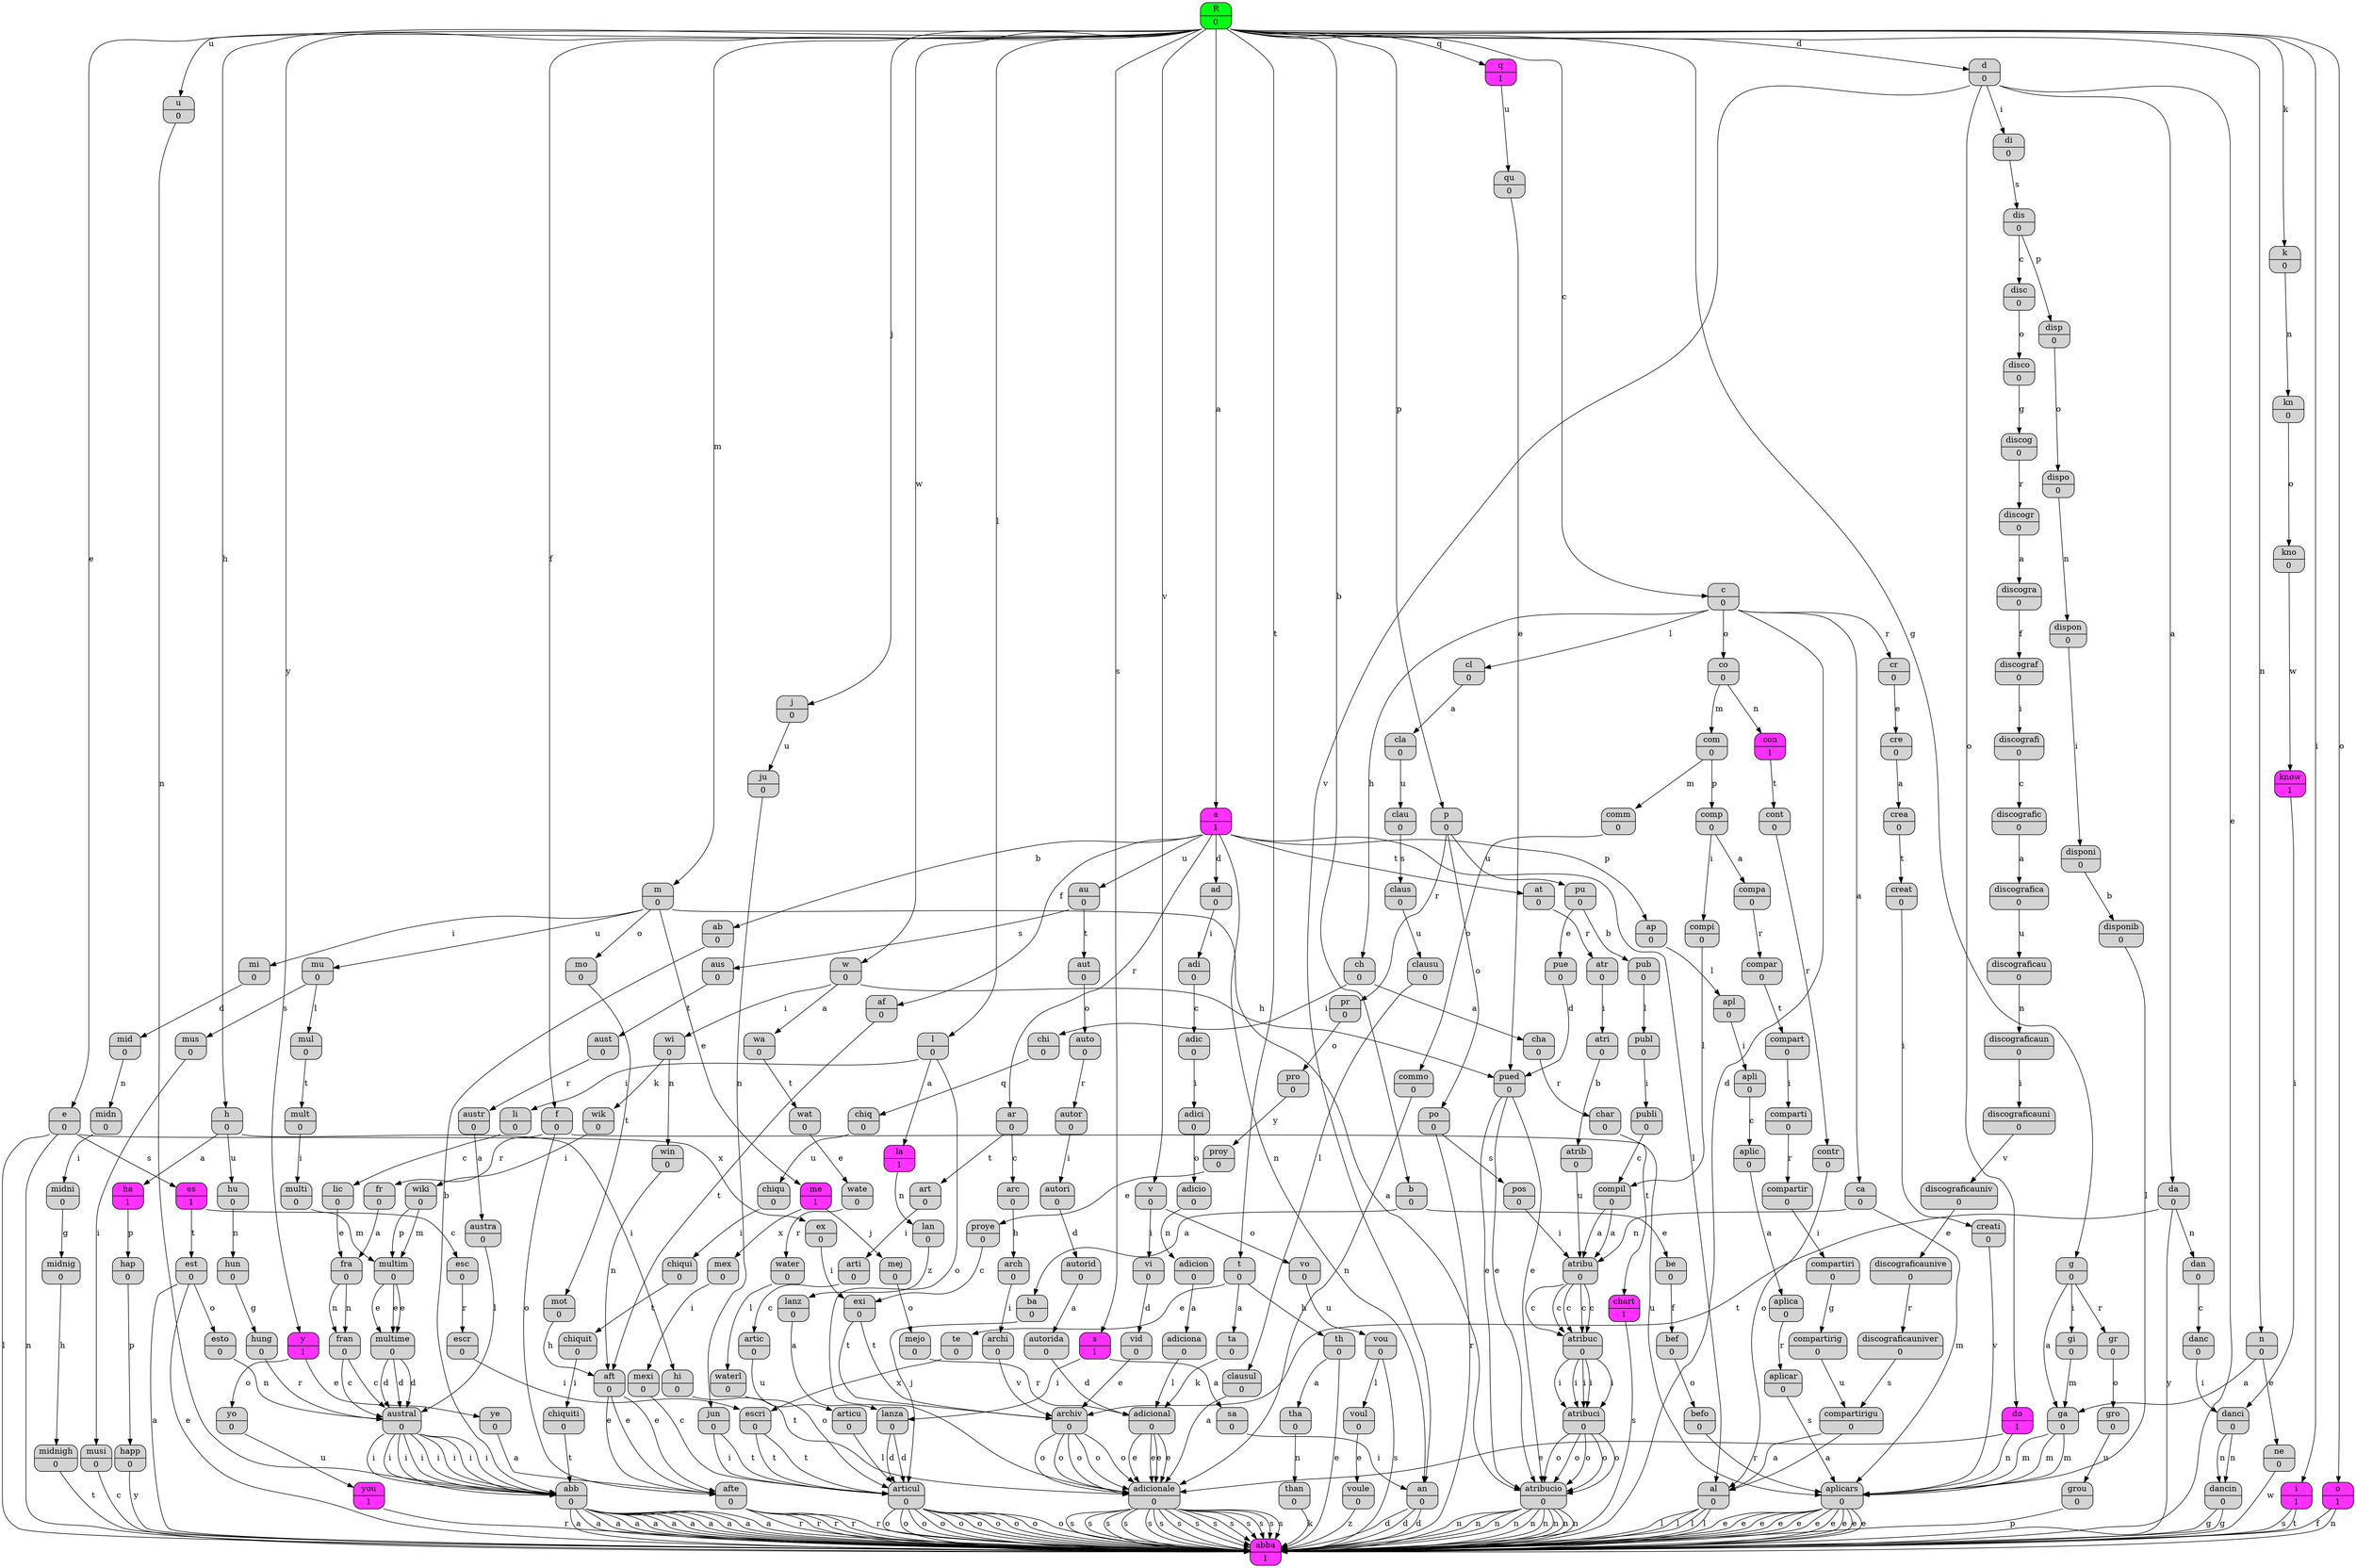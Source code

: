 digraph ll {
	node [shape=Mrecord];
	R[style=filled, fillcolor="#02ff14", label="{ <data> R | <ew> 0 }"];
	a[style=filled, fillcolor="#ff31ff", label="{ <data> a | <ew> 1 }"];
	ab[style=filled, fillcolor="", label="{ <data> ab | <ew> 0 }"];
	abb[style=filled, fillcolor="", label="{ <data> abb | <ew> 0 }"];
	abba[style=filled, fillcolor="#ff31ff", label="{ <data> abba | <ew> 1 }"];
	ad[style=filled, fillcolor="", label="{ <data> ad | <ew> 0 }"];
	adi[style=filled, fillcolor="", label="{ <data> adi | <ew> 0 }"];
	adic[style=filled, fillcolor="", label="{ <data> adic | <ew> 0 }"];
	adici[style=filled, fillcolor="", label="{ <data> adici | <ew> 0 }"];
	adicio[style=filled, fillcolor="", label="{ <data> adicio | <ew> 0 }"];
	adicion[style=filled, fillcolor="", label="{ <data> adicion | <ew> 0 }"];
	adiciona[style=filled, fillcolor="", label="{ <data> adiciona | <ew> 0 }"];
	adicional[style=filled, fillcolor="", label="{ <data> adicional | <ew> 0 }"];
	adicionale[style=filled, fillcolor="", label="{ <data> adicionale | <ew> 0 }"];
	abba[style=filled, fillcolor="#ff31ff", label="{ <data> abba | <ew> 1 }"];
	af[style=filled, fillcolor="", label="{ <data> af | <ew> 0 }"];
	aft[style=filled, fillcolor="", label="{ <data> aft | <ew> 0 }"];
	afte[style=filled, fillcolor="", label="{ <data> afte | <ew> 0 }"];
	abba[style=filled, fillcolor="#ff31ff", label="{ <data> abba | <ew> 1 }"];
	al[style=filled, fillcolor="", label="{ <data> al | <ew> 0 }"];
	abba[style=filled, fillcolor="#ff31ff", label="{ <data> abba | <ew> 1 }"];
	an[style=filled, fillcolor="", label="{ <data> an | <ew> 0 }"];
	abba[style=filled, fillcolor="#ff31ff", label="{ <data> abba | <ew> 1 }"];
	ap[style=filled, fillcolor="", label="{ <data> ap | <ew> 0 }"];
	apl[style=filled, fillcolor="", label="{ <data> apl | <ew> 0 }"];
	apli[style=filled, fillcolor="", label="{ <data> apli | <ew> 0 }"];
	aplic[style=filled, fillcolor="", label="{ <data> aplic | <ew> 0 }"];
	aplica[style=filled, fillcolor="", label="{ <data> aplica | <ew> 0 }"];
	aplicar[style=filled, fillcolor="", label="{ <data> aplicar | <ew> 0 }"];
	aplicars[style=filled, fillcolor="", label="{ <data> aplicars | <ew> 0 }"];
	abba[style=filled, fillcolor="#ff31ff", label="{ <data> abba | <ew> 1 }"];
	ar[style=filled, fillcolor="", label="{ <data> ar | <ew> 0 }"];
	arc[style=filled, fillcolor="", label="{ <data> arc | <ew> 0 }"];
	arch[style=filled, fillcolor="", label="{ <data> arch | <ew> 0 }"];
	archi[style=filled, fillcolor="", label="{ <data> archi | <ew> 0 }"];
	archiv[style=filled, fillcolor="", label="{ <data> archiv | <ew> 0 }"];
	adicionale[style=filled, fillcolor="", label="{ <data> adicionale | <ew> 0 }"];
	abba[style=filled, fillcolor="#ff31ff", label="{ <data> abba | <ew> 1 }"];
	art[style=filled, fillcolor="", label="{ <data> art | <ew> 0 }"];
	arti[style=filled, fillcolor="", label="{ <data> arti | <ew> 0 }"];
	artic[style=filled, fillcolor="", label="{ <data> artic | <ew> 0 }"];
	articu[style=filled, fillcolor="", label="{ <data> articu | <ew> 0 }"];
	articul[style=filled, fillcolor="", label="{ <data> articul | <ew> 0 }"];
	abba[style=filled, fillcolor="#ff31ff", label="{ <data> abba | <ew> 1 }"];
	at[style=filled, fillcolor="", label="{ <data> at | <ew> 0 }"];
	atr[style=filled, fillcolor="", label="{ <data> atr | <ew> 0 }"];
	atri[style=filled, fillcolor="", label="{ <data> atri | <ew> 0 }"];
	atrib[style=filled, fillcolor="", label="{ <data> atrib | <ew> 0 }"];
	atribu[style=filled, fillcolor="", label="{ <data> atribu | <ew> 0 }"];
	atribuc[style=filled, fillcolor="", label="{ <data> atribuc | <ew> 0 }"];
	atribuci[style=filled, fillcolor="", label="{ <data> atribuci | <ew> 0 }"];
	atribucio[style=filled, fillcolor="", label="{ <data> atribucio | <ew> 0 }"];
	abba[style=filled, fillcolor="#ff31ff", label="{ <data> abba | <ew> 1 }"];
	au[style=filled, fillcolor="", label="{ <data> au | <ew> 0 }"];
	aus[style=filled, fillcolor="", label="{ <data> aus | <ew> 0 }"];
	aust[style=filled, fillcolor="", label="{ <data> aust | <ew> 0 }"];
	austr[style=filled, fillcolor="", label="{ <data> austr | <ew> 0 }"];
	austra[style=filled, fillcolor="", label="{ <data> austra | <ew> 0 }"];
	austral[style=filled, fillcolor="", label="{ <data> austral | <ew> 0 }"];
	abb[style=filled, fillcolor="", label="{ <data> abb | <ew> 0 }"];
	abba[style=filled, fillcolor="#ff31ff", label="{ <data> abba | <ew> 1 }"];
	aut[style=filled, fillcolor="", label="{ <data> aut | <ew> 0 }"];
	auto[style=filled, fillcolor="", label="{ <data> auto | <ew> 0 }"];
	autor[style=filled, fillcolor="", label="{ <data> autor | <ew> 0 }"];
	autori[style=filled, fillcolor="", label="{ <data> autori | <ew> 0 }"];
	autorid[style=filled, fillcolor="", label="{ <data> autorid | <ew> 0 }"];
	autorida[style=filled, fillcolor="", label="{ <data> autorida | <ew> 0 }"];
	adicional[style=filled, fillcolor="", label="{ <data> adicional | <ew> 0 }"];
	adicionale[style=filled, fillcolor="", label="{ <data> adicionale | <ew> 0 }"];
	abba[style=filled, fillcolor="#ff31ff", label="{ <data> abba | <ew> 1 }"];
	b[style=filled, fillcolor="", label="{ <data> b | <ew> 0 }"];
	ba[style=filled, fillcolor="", label="{ <data> ba | <ew> 0 }"];
	articul[style=filled, fillcolor="", label="{ <data> articul | <ew> 0 }"];
	abba[style=filled, fillcolor="#ff31ff", label="{ <data> abba | <ew> 1 }"];
	be[style=filled, fillcolor="", label="{ <data> be | <ew> 0 }"];
	bef[style=filled, fillcolor="", label="{ <data> bef | <ew> 0 }"];
	befo[style=filled, fillcolor="", label="{ <data> befo | <ew> 0 }"];
	aplicars[style=filled, fillcolor="", label="{ <data> aplicars | <ew> 0 }"];
	abba[style=filled, fillcolor="#ff31ff", label="{ <data> abba | <ew> 1 }"];
	c[style=filled, fillcolor="", label="{ <data> c | <ew> 0 }"];
	ca[style=filled, fillcolor="", label="{ <data> ca | <ew> 0 }"];
	aplicars[style=filled, fillcolor="", label="{ <data> aplicars | <ew> 0 }"];
	abba[style=filled, fillcolor="#ff31ff", label="{ <data> abba | <ew> 1 }"];
	atribu[style=filled, fillcolor="", label="{ <data> atribu | <ew> 0 }"];
	atribuc[style=filled, fillcolor="", label="{ <data> atribuc | <ew> 0 }"];
	atribuci[style=filled, fillcolor="", label="{ <data> atribuci | <ew> 0 }"];
	atribucio[style=filled, fillcolor="", label="{ <data> atribucio | <ew> 0 }"];
	abba[style=filled, fillcolor="#ff31ff", label="{ <data> abba | <ew> 1 }"];
	abba[style=filled, fillcolor="#ff31ff", label="{ <data> abba | <ew> 1 }"];
	ch[style=filled, fillcolor="", label="{ <data> ch | <ew> 0 }"];
	cha[style=filled, fillcolor="", label="{ <data> cha | <ew> 0 }"];
	char[style=filled, fillcolor="", label="{ <data> char | <ew> 0 }"];
	chart[style=filled, fillcolor="#ff31ff", label="{ <data> chart | <ew> 1 }"];
	abba[style=filled, fillcolor="#ff31ff", label="{ <data> abba | <ew> 1 }"];
	chi[style=filled, fillcolor="", label="{ <data> chi | <ew> 0 }"];
	chiq[style=filled, fillcolor="", label="{ <data> chiq | <ew> 0 }"];
	chiqu[style=filled, fillcolor="", label="{ <data> chiqu | <ew> 0 }"];
	chiqui[style=filled, fillcolor="", label="{ <data> chiqui | <ew> 0 }"];
	chiquit[style=filled, fillcolor="", label="{ <data> chiquit | <ew> 0 }"];
	chiquiti[style=filled, fillcolor="", label="{ <data> chiquiti | <ew> 0 }"];
	abb[style=filled, fillcolor="", label="{ <data> abb | <ew> 0 }"];
	abba[style=filled, fillcolor="#ff31ff", label="{ <data> abba | <ew> 1 }"];
	cl[style=filled, fillcolor="", label="{ <data> cl | <ew> 0 }"];
	cla[style=filled, fillcolor="", label="{ <data> cla | <ew> 0 }"];
	clau[style=filled, fillcolor="", label="{ <data> clau | <ew> 0 }"];
	claus[style=filled, fillcolor="", label="{ <data> claus | <ew> 0 }"];
	clausu[style=filled, fillcolor="", label="{ <data> clausu | <ew> 0 }"];
	clausul[style=filled, fillcolor="", label="{ <data> clausul | <ew> 0 }"];
	adicionale[style=filled, fillcolor="", label="{ <data> adicionale | <ew> 0 }"];
	abba[style=filled, fillcolor="#ff31ff", label="{ <data> abba | <ew> 1 }"];
	co[style=filled, fillcolor="", label="{ <data> co | <ew> 0 }"];
	com[style=filled, fillcolor="", label="{ <data> com | <ew> 0 }"];
	comm[style=filled, fillcolor="", label="{ <data> comm | <ew> 0 }"];
	commo[style=filled, fillcolor="", label="{ <data> commo | <ew> 0 }"];
	adicionale[style=filled, fillcolor="", label="{ <data> adicionale | <ew> 0 }"];
	abba[style=filled, fillcolor="#ff31ff", label="{ <data> abba | <ew> 1 }"];
	comp[style=filled, fillcolor="", label="{ <data> comp | <ew> 0 }"];
	compa[style=filled, fillcolor="", label="{ <data> compa | <ew> 0 }"];
	compar[style=filled, fillcolor="", label="{ <data> compar | <ew> 0 }"];
	compart[style=filled, fillcolor="", label="{ <data> compart | <ew> 0 }"];
	comparti[style=filled, fillcolor="", label="{ <data> comparti | <ew> 0 }"];
	compartir[style=filled, fillcolor="", label="{ <data> compartir | <ew> 0 }"];
	compartiri[style=filled, fillcolor="", label="{ <data> compartiri | <ew> 0 }"];
	compartirig[style=filled, fillcolor="", label="{ <data> compartirig | <ew> 0 }"];
	compartirigu[style=filled, fillcolor="", label="{ <data> compartirigu | <ew> 0 }"];
	al[style=filled, fillcolor="", label="{ <data> al | <ew> 0 }"];
	abba[style=filled, fillcolor="#ff31ff", label="{ <data> abba | <ew> 1 }"];
	compi[style=filled, fillcolor="", label="{ <data> compi | <ew> 0 }"];
	compil[style=filled, fillcolor="", label="{ <data> compil | <ew> 0 }"];
	atribu[style=filled, fillcolor="", label="{ <data> atribu | <ew> 0 }"];
	atribuc[style=filled, fillcolor="", label="{ <data> atribuc | <ew> 0 }"];
	atribuci[style=filled, fillcolor="", label="{ <data> atribuci | <ew> 0 }"];
	atribucio[style=filled, fillcolor="", label="{ <data> atribucio | <ew> 0 }"];
	abba[style=filled, fillcolor="#ff31ff", label="{ <data> abba | <ew> 1 }"];
	con[style=filled, fillcolor="#ff31ff", label="{ <data> con | <ew> 1 }"];
	cont[style=filled, fillcolor="", label="{ <data> cont | <ew> 0 }"];
	contr[style=filled, fillcolor="", label="{ <data> contr | <ew> 0 }"];
	al[style=filled, fillcolor="", label="{ <data> al | <ew> 0 }"];
	abba[style=filled, fillcolor="#ff31ff", label="{ <data> abba | <ew> 1 }"];
	cr[style=filled, fillcolor="", label="{ <data> cr | <ew> 0 }"];
	cre[style=filled, fillcolor="", label="{ <data> cre | <ew> 0 }"];
	crea[style=filled, fillcolor="", label="{ <data> crea | <ew> 0 }"];
	creat[style=filled, fillcolor="", label="{ <data> creat | <ew> 0 }"];
	creati[style=filled, fillcolor="", label="{ <data> creati | <ew> 0 }"];
	aplicars[style=filled, fillcolor="", label="{ <data> aplicars | <ew> 0 }"];
	abba[style=filled, fillcolor="#ff31ff", label="{ <data> abba | <ew> 1 }"];
	d[style=filled, fillcolor="", label="{ <data> d | <ew> 0 }"];
	da[style=filled, fillcolor="", label="{ <data> da | <ew> 0 }"];
	dan[style=filled, fillcolor="", label="{ <data> dan | <ew> 0 }"];
	danc[style=filled, fillcolor="", label="{ <data> danc | <ew> 0 }"];
	danci[style=filled, fillcolor="", label="{ <data> danci | <ew> 0 }"];
	dancin[style=filled, fillcolor="", label="{ <data> dancin | <ew> 0 }"];
	abba[style=filled, fillcolor="#ff31ff", label="{ <data> abba | <ew> 1 }"];
	archiv[style=filled, fillcolor="", label="{ <data> archiv | <ew> 0 }"];
	adicionale[style=filled, fillcolor="", label="{ <data> adicionale | <ew> 0 }"];
	abba[style=filled, fillcolor="#ff31ff", label="{ <data> abba | <ew> 1 }"];
	abba[style=filled, fillcolor="#ff31ff", label="{ <data> abba | <ew> 1 }"];
	abba[style=filled, fillcolor="#ff31ff", label="{ <data> abba | <ew> 1 }"];
	di[style=filled, fillcolor="", label="{ <data> di | <ew> 0 }"];
	dis[style=filled, fillcolor="", label="{ <data> dis | <ew> 0 }"];
	disc[style=filled, fillcolor="", label="{ <data> disc | <ew> 0 }"];
	disco[style=filled, fillcolor="", label="{ <data> disco | <ew> 0 }"];
	discog[style=filled, fillcolor="", label="{ <data> discog | <ew> 0 }"];
	discogr[style=filled, fillcolor="", label="{ <data> discogr | <ew> 0 }"];
	discogra[style=filled, fillcolor="", label="{ <data> discogra | <ew> 0 }"];
	discograf[style=filled, fillcolor="", label="{ <data> discograf | <ew> 0 }"];
	discografi[style=filled, fillcolor="", label="{ <data> discografi | <ew> 0 }"];
	discografic[style=filled, fillcolor="", label="{ <data> discografic | <ew> 0 }"];
	discografica[style=filled, fillcolor="", label="{ <data> discografica | <ew> 0 }"];
	discograficau[style=filled, fillcolor="", label="{ <data> discograficau | <ew> 0 }"];
	discograficaun[style=filled, fillcolor="", label="{ <data> discograficaun | <ew> 0 }"];
	discograficauni[style=filled, fillcolor="", label="{ <data> discograficauni | <ew> 0 }"];
	discograficauniv[style=filled, fillcolor="", label="{ <data> discograficauniv | <ew> 0 }"];
	discograficaunive[style=filled, fillcolor="", label="{ <data> discograficaunive | <ew> 0 }"];
	discograficauniver[style=filled, fillcolor="", label="{ <data> discograficauniver | <ew> 0 }"];
	compartirigu[style=filled, fillcolor="", label="{ <data> compartirigu | <ew> 0 }"];
	al[style=filled, fillcolor="", label="{ <data> al | <ew> 0 }"];
	abba[style=filled, fillcolor="#ff31ff", label="{ <data> abba | <ew> 1 }"];
	disp[style=filled, fillcolor="", label="{ <data> disp | <ew> 0 }"];
	dispo[style=filled, fillcolor="", label="{ <data> dispo | <ew> 0 }"];
	dispon[style=filled, fillcolor="", label="{ <data> dispon | <ew> 0 }"];
	disponi[style=filled, fillcolor="", label="{ <data> disponi | <ew> 0 }"];
	disponib[style=filled, fillcolor="", label="{ <data> disponib | <ew> 0 }"];
	aplicars[style=filled, fillcolor="", label="{ <data> aplicars | <ew> 0 }"];
	abba[style=filled, fillcolor="#ff31ff", label="{ <data> abba | <ew> 1 }"];
	do[style=filled, fillcolor="#ff31ff", label="{ <data> do | <ew> 1 }"];
	adicionale[style=filled, fillcolor="", label="{ <data> adicionale | <ew> 0 }"];
	abba[style=filled, fillcolor="#ff31ff", label="{ <data> abba | <ew> 1 }"];
	aplicars[style=filled, fillcolor="", label="{ <data> aplicars | <ew> 0 }"];
	abba[style=filled, fillcolor="#ff31ff", label="{ <data> abba | <ew> 1 }"];
	an[style=filled, fillcolor="", label="{ <data> an | <ew> 0 }"];
	abba[style=filled, fillcolor="#ff31ff", label="{ <data> abba | <ew> 1 }"];
	e[style=filled, fillcolor="", label="{ <data> e | <ew> 0 }"];
	abba[style=filled, fillcolor="#ff31ff", label="{ <data> abba | <ew> 1 }"];
	abba[style=filled, fillcolor="#ff31ff", label="{ <data> abba | <ew> 1 }"];
	es[style=filled, fillcolor="#ff31ff", label="{ <data> es | <ew> 1 }"];
	esc[style=filled, fillcolor="", label="{ <data> esc | <ew> 0 }"];
	escr[style=filled, fillcolor="", label="{ <data> escr | <ew> 0 }"];
	escri[style=filled, fillcolor="", label="{ <data> escri | <ew> 0 }"];
	articul[style=filled, fillcolor="", label="{ <data> articul | <ew> 0 }"];
	abba[style=filled, fillcolor="#ff31ff", label="{ <data> abba | <ew> 1 }"];
	est[style=filled, fillcolor="", label="{ <data> est | <ew> 0 }"];
	abba[style=filled, fillcolor="#ff31ff", label="{ <data> abba | <ew> 1 }"];
	abba[style=filled, fillcolor="#ff31ff", label="{ <data> abba | <ew> 1 }"];
	esto[style=filled, fillcolor="", label="{ <data> esto | <ew> 0 }"];
	austral[style=filled, fillcolor="", label="{ <data> austral | <ew> 0 }"];
	abb[style=filled, fillcolor="", label="{ <data> abb | <ew> 0 }"];
	abba[style=filled, fillcolor="#ff31ff", label="{ <data> abba | <ew> 1 }"];
	ex[style=filled, fillcolor="", label="{ <data> ex | <ew> 0 }"];
	exi[style=filled, fillcolor="", label="{ <data> exi | <ew> 0 }"];
	archiv[style=filled, fillcolor="", label="{ <data> archiv | <ew> 0 }"];
	adicionale[style=filled, fillcolor="", label="{ <data> adicionale | <ew> 0 }"];
	abba[style=filled, fillcolor="#ff31ff", label="{ <data> abba | <ew> 1 }"];
	f[style=filled, fillcolor="", label="{ <data> f | <ew> 0 }"];
	afte[style=filled, fillcolor="", label="{ <data> afte | <ew> 0 }"];
	abba[style=filled, fillcolor="#ff31ff", label="{ <data> abba | <ew> 1 }"];
	fr[style=filled, fillcolor="", label="{ <data> fr | <ew> 0 }"];
	fra[style=filled, fillcolor="", label="{ <data> fra | <ew> 0 }"];
	fran[style=filled, fillcolor="", label="{ <data> fran | <ew> 0 }"];
	austral[style=filled, fillcolor="", label="{ <data> austral | <ew> 0 }"];
	abb[style=filled, fillcolor="", label="{ <data> abb | <ew> 0 }"];
	abba[style=filled, fillcolor="#ff31ff", label="{ <data> abba | <ew> 1 }"];
	aplicars[style=filled, fillcolor="", label="{ <data> aplicars | <ew> 0 }"];
	abba[style=filled, fillcolor="#ff31ff", label="{ <data> abba | <ew> 1 }"];
	g[style=filled, fillcolor="", label="{ <data> g | <ew> 0 }"];
	ga[style=filled, fillcolor="", label="{ <data> ga | <ew> 0 }"];
	aplicars[style=filled, fillcolor="", label="{ <data> aplicars | <ew> 0 }"];
	abba[style=filled, fillcolor="#ff31ff", label="{ <data> abba | <ew> 1 }"];
	gi[style=filled, fillcolor="", label="{ <data> gi | <ew> 0 }"];
	ga[style=filled, fillcolor="", label="{ <data> ga | <ew> 0 }"];
	aplicars[style=filled, fillcolor="", label="{ <data> aplicars | <ew> 0 }"];
	abba[style=filled, fillcolor="#ff31ff", label="{ <data> abba | <ew> 1 }"];
	gr[style=filled, fillcolor="", label="{ <data> gr | <ew> 0 }"];
	gro[style=filled, fillcolor="", label="{ <data> gro | <ew> 0 }"];
	grou[style=filled, fillcolor="", label="{ <data> grou | <ew> 0 }"];
	abba[style=filled, fillcolor="#ff31ff", label="{ <data> abba | <ew> 1 }"];
	h[style=filled, fillcolor="", label="{ <data> h | <ew> 0 }"];
	ha[style=filled, fillcolor="#ff31ff", label="{ <data> ha | <ew> 1 }"];
	hap[style=filled, fillcolor="", label="{ <data> hap | <ew> 0 }"];
	happ[style=filled, fillcolor="", label="{ <data> happ | <ew> 0 }"];
	abba[style=filled, fillcolor="#ff31ff", label="{ <data> abba | <ew> 1 }"];
	hi[style=filled, fillcolor="", label="{ <data> hi | <ew> 0 }"];
	adicionale[style=filled, fillcolor="", label="{ <data> adicionale | <ew> 0 }"];
	abba[style=filled, fillcolor="#ff31ff", label="{ <data> abba | <ew> 1 }"];
	hu[style=filled, fillcolor="", label="{ <data> hu | <ew> 0 }"];
	hun[style=filled, fillcolor="", label="{ <data> hun | <ew> 0 }"];
	hung[style=filled, fillcolor="", label="{ <data> hung | <ew> 0 }"];
	austral[style=filled, fillcolor="", label="{ <data> austral | <ew> 0 }"];
	abb[style=filled, fillcolor="", label="{ <data> abb | <ew> 0 }"];
	abba[style=filled, fillcolor="#ff31ff", label="{ <data> abba | <ew> 1 }"];
	i[style=filled, fillcolor="#ff31ff", label="{ <data> i | <ew> 1 }"];
	abba[style=filled, fillcolor="#ff31ff", label="{ <data> abba | <ew> 1 }"];
	abba[style=filled, fillcolor="#ff31ff", label="{ <data> abba | <ew> 1 }"];
	j[style=filled, fillcolor="", label="{ <data> j | <ew> 0 }"];
	ju[style=filled, fillcolor="", label="{ <data> ju | <ew> 0 }"];
	jun[style=filled, fillcolor="", label="{ <data> jun | <ew> 0 }"];
	articul[style=filled, fillcolor="", label="{ <data> articul | <ew> 0 }"];
	abba[style=filled, fillcolor="#ff31ff", label="{ <data> abba | <ew> 1 }"];
	articul[style=filled, fillcolor="", label="{ <data> articul | <ew> 0 }"];
	abba[style=filled, fillcolor="#ff31ff", label="{ <data> abba | <ew> 1 }"];
	k[style=filled, fillcolor="", label="{ <data> k | <ew> 0 }"];
	kn[style=filled, fillcolor="", label="{ <data> kn | <ew> 0 }"];
	kno[style=filled, fillcolor="", label="{ <data> kno | <ew> 0 }"];
	know[style=filled, fillcolor="#ff31ff", label="{ <data> know | <ew> 1 }"];
	danci[style=filled, fillcolor="", label="{ <data> danci | <ew> 0 }"];
	dancin[style=filled, fillcolor="", label="{ <data> dancin | <ew> 0 }"];
	abba[style=filled, fillcolor="#ff31ff", label="{ <data> abba | <ew> 1 }"];
	l[style=filled, fillcolor="", label="{ <data> l | <ew> 0 }"];
	la[style=filled, fillcolor="#ff31ff", label="{ <data> la | <ew> 1 }"];
	lan[style=filled, fillcolor="", label="{ <data> lan | <ew> 0 }"];
	lanz[style=filled, fillcolor="", label="{ <data> lanz | <ew> 0 }"];
	lanza[style=filled, fillcolor="", label="{ <data> lanza | <ew> 0 }"];
	articul[style=filled, fillcolor="", label="{ <data> articul | <ew> 0 }"];
	abba[style=filled, fillcolor="#ff31ff", label="{ <data> abba | <ew> 1 }"];
	li[style=filled, fillcolor="", label="{ <data> li | <ew> 0 }"];
	lic[style=filled, fillcolor="", label="{ <data> lic | <ew> 0 }"];
	fra[style=filled, fillcolor="", label="{ <data> fra | <ew> 0 }"];
	fran[style=filled, fillcolor="", label="{ <data> fran | <ew> 0 }"];
	austral[style=filled, fillcolor="", label="{ <data> austral | <ew> 0 }"];
	abb[style=filled, fillcolor="", label="{ <data> abb | <ew> 0 }"];
	abba[style=filled, fillcolor="#ff31ff", label="{ <data> abba | <ew> 1 }"];
	adicionale[style=filled, fillcolor="", label="{ <data> adicionale | <ew> 0 }"];
	abba[style=filled, fillcolor="#ff31ff", label="{ <data> abba | <ew> 1 }"];
	m[style=filled, fillcolor="", label="{ <data> m | <ew> 0 }"];
	atribucio[style=filled, fillcolor="", label="{ <data> atribucio | <ew> 0 }"];
	abba[style=filled, fillcolor="#ff31ff", label="{ <data> abba | <ew> 1 }"];
	me[style=filled, fillcolor="#ff31ff", label="{ <data> me | <ew> 1 }"];
	mej[style=filled, fillcolor="", label="{ <data> mej | <ew> 0 }"];
	mejo[style=filled, fillcolor="", label="{ <data> mejo | <ew> 0 }"];
	adicional[style=filled, fillcolor="", label="{ <data> adicional | <ew> 0 }"];
	adicionale[style=filled, fillcolor="", label="{ <data> adicionale | <ew> 0 }"];
	abba[style=filled, fillcolor="#ff31ff", label="{ <data> abba | <ew> 1 }"];
	mex[style=filled, fillcolor="", label="{ <data> mex | <ew> 0 }"];
	mexi[style=filled, fillcolor="", label="{ <data> mexi | <ew> 0 }"];
	articul[style=filled, fillcolor="", label="{ <data> articul | <ew> 0 }"];
	abba[style=filled, fillcolor="#ff31ff", label="{ <data> abba | <ew> 1 }"];
	mi[style=filled, fillcolor="", label="{ <data> mi | <ew> 0 }"];
	mid[style=filled, fillcolor="", label="{ <data> mid | <ew> 0 }"];
	midn[style=filled, fillcolor="", label="{ <data> midn | <ew> 0 }"];
	midni[style=filled, fillcolor="", label="{ <data> midni | <ew> 0 }"];
	midnig[style=filled, fillcolor="", label="{ <data> midnig | <ew> 0 }"];
	midnigh[style=filled, fillcolor="", label="{ <data> midnigh | <ew> 0 }"];
	abba[style=filled, fillcolor="#ff31ff", label="{ <data> abba | <ew> 1 }"];
	mo[style=filled, fillcolor="", label="{ <data> mo | <ew> 0 }"];
	mot[style=filled, fillcolor="", label="{ <data> mot | <ew> 0 }"];
	aft[style=filled, fillcolor="", label="{ <data> aft | <ew> 0 }"];
	afte[style=filled, fillcolor="", label="{ <data> afte | <ew> 0 }"];
	abba[style=filled, fillcolor="#ff31ff", label="{ <data> abba | <ew> 1 }"];
	mu[style=filled, fillcolor="", label="{ <data> mu | <ew> 0 }"];
	mul[style=filled, fillcolor="", label="{ <data> mul | <ew> 0 }"];
	mult[style=filled, fillcolor="", label="{ <data> mult | <ew> 0 }"];
	multi[style=filled, fillcolor="", label="{ <data> multi | <ew> 0 }"];
	multim[style=filled, fillcolor="", label="{ <data> multim | <ew> 0 }"];
	multime[style=filled, fillcolor="", label="{ <data> multime | <ew> 0 }"];
	austral[style=filled, fillcolor="", label="{ <data> austral | <ew> 0 }"];
	abb[style=filled, fillcolor="", label="{ <data> abb | <ew> 0 }"];
	abba[style=filled, fillcolor="#ff31ff", label="{ <data> abba | <ew> 1 }"];
	mus[style=filled, fillcolor="", label="{ <data> mus | <ew> 0 }"];
	musi[style=filled, fillcolor="", label="{ <data> musi | <ew> 0 }"];
	abba[style=filled, fillcolor="#ff31ff", label="{ <data> abba | <ew> 1 }"];
	n[style=filled, fillcolor="", label="{ <data> n | <ew> 0 }"];
	ga[style=filled, fillcolor="", label="{ <data> ga | <ew> 0 }"];
	aplicars[style=filled, fillcolor="", label="{ <data> aplicars | <ew> 0 }"];
	abba[style=filled, fillcolor="#ff31ff", label="{ <data> abba | <ew> 1 }"];
	ne[style=filled, fillcolor="", label="{ <data> ne | <ew> 0 }"];
	abba[style=filled, fillcolor="#ff31ff", label="{ <data> abba | <ew> 1 }"];
	o[style=filled, fillcolor="#ff31ff", label="{ <data> o | <ew> 1 }"];
	abba[style=filled, fillcolor="#ff31ff", label="{ <data> abba | <ew> 1 }"];
	abba[style=filled, fillcolor="#ff31ff", label="{ <data> abba | <ew> 1 }"];
	p[style=filled, fillcolor="", label="{ <data> p | <ew> 0 }"];
	po[style=filled, fillcolor="", label="{ <data> po | <ew> 0 }"];
	abba[style=filled, fillcolor="#ff31ff", label="{ <data> abba | <ew> 1 }"];
	pos[style=filled, fillcolor="", label="{ <data> pos | <ew> 0 }"];
	atribu[style=filled, fillcolor="", label="{ <data> atribu | <ew> 0 }"];
	atribuc[style=filled, fillcolor="", label="{ <data> atribuc | <ew> 0 }"];
	atribuci[style=filled, fillcolor="", label="{ <data> atribuci | <ew> 0 }"];
	atribucio[style=filled, fillcolor="", label="{ <data> atribucio | <ew> 0 }"];
	abba[style=filled, fillcolor="#ff31ff", label="{ <data> abba | <ew> 1 }"];
	pr[style=filled, fillcolor="", label="{ <data> pr | <ew> 0 }"];
	pro[style=filled, fillcolor="", label="{ <data> pro | <ew> 0 }"];
	proy[style=filled, fillcolor="", label="{ <data> proy | <ew> 0 }"];
	proye[style=filled, fillcolor="", label="{ <data> proye | <ew> 0 }"];
	exi[style=filled, fillcolor="", label="{ <data> exi | <ew> 0 }"];
	archiv[style=filled, fillcolor="", label="{ <data> archiv | <ew> 0 }"];
	adicionale[style=filled, fillcolor="", label="{ <data> adicionale | <ew> 0 }"];
	abba[style=filled, fillcolor="#ff31ff", label="{ <data> abba | <ew> 1 }"];
	pu[style=filled, fillcolor="", label="{ <data> pu | <ew> 0 }"];
	pub[style=filled, fillcolor="", label="{ <data> pub | <ew> 0 }"];
	publ[style=filled, fillcolor="", label="{ <data> publ | <ew> 0 }"];
	publi[style=filled, fillcolor="", label="{ <data> publi | <ew> 0 }"];
	compil[style=filled, fillcolor="", label="{ <data> compil | <ew> 0 }"];
	atribu[style=filled, fillcolor="", label="{ <data> atribu | <ew> 0 }"];
	atribuc[style=filled, fillcolor="", label="{ <data> atribuc | <ew> 0 }"];
	atribuci[style=filled, fillcolor="", label="{ <data> atribuci | <ew> 0 }"];
	atribucio[style=filled, fillcolor="", label="{ <data> atribucio | <ew> 0 }"];
	abba[style=filled, fillcolor="#ff31ff", label="{ <data> abba | <ew> 1 }"];
	pue[style=filled, fillcolor="", label="{ <data> pue | <ew> 0 }"];
	pued[style=filled, fillcolor="", label="{ <data> pued | <ew> 0 }"];
	atribucio[style=filled, fillcolor="", label="{ <data> atribucio | <ew> 0 }"];
	abba[style=filled, fillcolor="#ff31ff", label="{ <data> abba | <ew> 1 }"];
	q[style=filled, fillcolor="#ff31ff", label="{ <data> q | <ew> 1 }"];
	qu[style=filled, fillcolor="", label="{ <data> qu | <ew> 0 }"];
	pued[style=filled, fillcolor="", label="{ <data> pued | <ew> 0 }"];
	atribucio[style=filled, fillcolor="", label="{ <data> atribucio | <ew> 0 }"];
	abba[style=filled, fillcolor="#ff31ff", label="{ <data> abba | <ew> 1 }"];
	s[style=filled, fillcolor="#ff31ff", label="{ <data> s | <ew> 1 }"];
	sa[style=filled, fillcolor="", label="{ <data> sa | <ew> 0 }"];
	an[style=filled, fillcolor="", label="{ <data> an | <ew> 0 }"];
	abba[style=filled, fillcolor="#ff31ff", label="{ <data> abba | <ew> 1 }"];
	lanza[style=filled, fillcolor="", label="{ <data> lanza | <ew> 0 }"];
	articul[style=filled, fillcolor="", label="{ <data> articul | <ew> 0 }"];
	abba[style=filled, fillcolor="#ff31ff", label="{ <data> abba | <ew> 1 }"];
	t[style=filled, fillcolor="", label="{ <data> t | <ew> 0 }"];
	ta[style=filled, fillcolor="", label="{ <data> ta | <ew> 0 }"];
	adicional[style=filled, fillcolor="", label="{ <data> adicional | <ew> 0 }"];
	adicionale[style=filled, fillcolor="", label="{ <data> adicionale | <ew> 0 }"];
	abba[style=filled, fillcolor="#ff31ff", label="{ <data> abba | <ew> 1 }"];
	te[style=filled, fillcolor="", label="{ <data> te | <ew> 0 }"];
	escri[style=filled, fillcolor="", label="{ <data> escri | <ew> 0 }"];
	articul[style=filled, fillcolor="", label="{ <data> articul | <ew> 0 }"];
	abba[style=filled, fillcolor="#ff31ff", label="{ <data> abba | <ew> 1 }"];
	th[style=filled, fillcolor="", label="{ <data> th | <ew> 0 }"];
	tha[style=filled, fillcolor="", label="{ <data> tha | <ew> 0 }"];
	than[style=filled, fillcolor="", label="{ <data> than | <ew> 0 }"];
	abba[style=filled, fillcolor="#ff31ff", label="{ <data> abba | <ew> 1 }"];
	abba[style=filled, fillcolor="#ff31ff", label="{ <data> abba | <ew> 1 }"];
	u[style=filled, fillcolor="", label="{ <data> u | <ew> 0 }"];
	abb[style=filled, fillcolor="", label="{ <data> abb | <ew> 0 }"];
	abba[style=filled, fillcolor="#ff31ff", label="{ <data> abba | <ew> 1 }"];
	v[style=filled, fillcolor="", label="{ <data> v | <ew> 0 }"];
	vi[style=filled, fillcolor="", label="{ <data> vi | <ew> 0 }"];
	vid[style=filled, fillcolor="", label="{ <data> vid | <ew> 0 }"];
	archiv[style=filled, fillcolor="", label="{ <data> archiv | <ew> 0 }"];
	adicionale[style=filled, fillcolor="", label="{ <data> adicionale | <ew> 0 }"];
	abba[style=filled, fillcolor="#ff31ff", label="{ <data> abba | <ew> 1 }"];
	vo[style=filled, fillcolor="", label="{ <data> vo | <ew> 0 }"];
	vou[style=filled, fillcolor="", label="{ <data> vou | <ew> 0 }"];
	voul[style=filled, fillcolor="", label="{ <data> voul | <ew> 0 }"];
	voule[style=filled, fillcolor="", label="{ <data> voule | <ew> 0 }"];
	abba[style=filled, fillcolor="#ff31ff", label="{ <data> abba | <ew> 1 }"];
	abba[style=filled, fillcolor="#ff31ff", label="{ <data> abba | <ew> 1 }"];
	w[style=filled, fillcolor="", label="{ <data> w | <ew> 0 }"];
	wa[style=filled, fillcolor="", label="{ <data> wa | <ew> 0 }"];
	wat[style=filled, fillcolor="", label="{ <data> wat | <ew> 0 }"];
	wate[style=filled, fillcolor="", label="{ <data> wate | <ew> 0 }"];
	water[style=filled, fillcolor="", label="{ <data> water | <ew> 0 }"];
	waterl[style=filled, fillcolor="", label="{ <data> waterl | <ew> 0 }"];
	articul[style=filled, fillcolor="", label="{ <data> articul | <ew> 0 }"];
	abba[style=filled, fillcolor="#ff31ff", label="{ <data> abba | <ew> 1 }"];
	pued[style=filled, fillcolor="", label="{ <data> pued | <ew> 0 }"];
	atribucio[style=filled, fillcolor="", label="{ <data> atribucio | <ew> 0 }"];
	abba[style=filled, fillcolor="#ff31ff", label="{ <data> abba | <ew> 1 }"];
	wi[style=filled, fillcolor="", label="{ <data> wi | <ew> 0 }"];
	wik[style=filled, fillcolor="", label="{ <data> wik | <ew> 0 }"];
	wiki[style=filled, fillcolor="", label="{ <data> wiki | <ew> 0 }"];
	multim[style=filled, fillcolor="", label="{ <data> multim | <ew> 0 }"];
	multime[style=filled, fillcolor="", label="{ <data> multime | <ew> 0 }"];
	austral[style=filled, fillcolor="", label="{ <data> austral | <ew> 0 }"];
	abb[style=filled, fillcolor="", label="{ <data> abb | <ew> 0 }"];
	abba[style=filled, fillcolor="#ff31ff", label="{ <data> abba | <ew> 1 }"];
	multim[style=filled, fillcolor="", label="{ <data> multim | <ew> 0 }"];
	multime[style=filled, fillcolor="", label="{ <data> multime | <ew> 0 }"];
	austral[style=filled, fillcolor="", label="{ <data> austral | <ew> 0 }"];
	abb[style=filled, fillcolor="", label="{ <data> abb | <ew> 0 }"];
	abba[style=filled, fillcolor="#ff31ff", label="{ <data> abba | <ew> 1 }"];
	win[style=filled, fillcolor="", label="{ <data> win | <ew> 0 }"];
	aft[style=filled, fillcolor="", label="{ <data> aft | <ew> 0 }"];
	afte[style=filled, fillcolor="", label="{ <data> afte | <ew> 0 }"];
	abba[style=filled, fillcolor="#ff31ff", label="{ <data> abba | <ew> 1 }"];
	y[style=filled, fillcolor="#ff31ff", label="{ <data> y | <ew> 1 }"];
	ye[style=filled, fillcolor="", label="{ <data> ye | <ew> 0 }"];
	afte[style=filled, fillcolor="", label="{ <data> afte | <ew> 0 }"];
	abba[style=filled, fillcolor="#ff31ff", label="{ <data> abba | <ew> 1 }"];
	yo[style=filled, fillcolor="", label="{ <data> yo | <ew> 0 }"];
	you[style=filled, fillcolor="#ff31ff", label="{ <data> you | <ew> 1 }"];
	abba[style=filled, fillcolor="#ff31ff", label="{ <data> abba | <ew> 1 }"];

	R:ew:c -> a [label=a];
	R:ew:c -> b [label=b];
	R:ew:c -> c [label=c];
	R:ew:c -> d [label=d];
	R:ew:c -> e [label=e];
	R:ew:c -> f [label=f];
	R:ew:c -> g [label=g];
	R:ew:c -> h [label=h];
	R:ew:c -> i [label=i];
	R:ew:c -> j [label=j];
	R:ew:c -> k [label=k];
	R:ew:c -> l [label=l];
	R:ew:c -> m [label=m];
	R:ew:c -> n [label=n];
	R:ew:c -> o [label=o];
	R:ew:c -> p [label=p];
	R:ew:c -> q [label=q];
	R:ew:c -> s [label=s];
	R:ew:c -> t [label=t];
	R:ew:c -> u [label=u];
	R:ew:c -> v [label=v];
	R:ew:c -> w [label=w];
	R:ew:c -> y [label=y];
	a:ew:c -> ab [label=b];
	a:ew:c -> ad [label=d];
	a:ew:c -> af [label=f];
	a:ew:c -> al [label=l];
	a:ew:c -> an [label=n];
	a:ew:c -> ap [label=p];
	a:ew:c -> ar [label=r];
	a:ew:c -> at [label=t];
	a:ew:c -> au [label=u];
	b:ew:c -> ba [label=a];
	b:ew:c -> be [label=e];
	c:ew:c -> ca [label=a];
	c:ew:c -> abba [label=d];
	c:ew:c -> ch [label=h];
	c:ew:c -> cl [label=l];
	c:ew:c -> co [label=o];
	c:ew:c -> cr [label=r];
	d:ew:c -> da [label=a];
	d:ew:c -> abba [label=e];
	d:ew:c -> di [label=i];
	d:ew:c -> do [label=o];
	d:ew:c -> an [label=v];
	e:ew:c -> abba [label=l];
	e:ew:c -> abba [label=n];
	e:ew:c -> es [label=s];
	e:ew:c -> ex [label=x];
	f:ew:c -> afte [label=o];
	f:ew:c -> fr [label=r];
	f:ew:c -> aplicars [label=u];
	g:ew:c -> ga [label=a];
	g:ew:c -> gi [label=i];
	g:ew:c -> gr [label=r];
	h:ew:c -> ha [label=a];
	h:ew:c -> hi [label=i];
	h:ew:c -> hu [label=u];
	i:ew:c -> abba [label=s];
	i:ew:c -> abba [label=t];
	j:ew:c -> ju [label=u];
	k:ew:c -> kn [label=n];
	l:ew:c -> la [label=a];
	l:ew:c -> li [label=i];
	l:ew:c -> adicionale [label=o];
	m:ew:c -> atribucio [label=a];
	m:ew:c -> me [label=e];
	m:ew:c -> mi [label=i];
	m:ew:c -> mo [label=o];
	m:ew:c -> mu [label=u];
	n:ew:c -> ga [label=a];
	n:ew:c -> ne [label=e];
	o:ew:c -> abba [label=f];
	o:ew:c -> abba [label=n];
	p:ew:c -> po [label=o];
	p:ew:c -> pr [label=r];
	p:ew:c -> pu [label=u];
	q:ew:c -> qu [label=u];
	s:ew:c -> sa [label=a];
	s:ew:c -> lanza [label=i];
	t:ew:c -> ta [label=a];
	t:ew:c -> te [label=e];
	t:ew:c -> th [label=h];
	u:ew:c -> abb [label=n];
	v:ew:c -> vi [label=i];
	v:ew:c -> vo [label=o];
	w:ew:c -> wa [label=a];
	w:ew:c -> pued [label=h];
	w:ew:c -> wi [label=i];
	y:ew:c -> ye [label=e];
	y:ew:c -> yo [label=o];
	ab:ew:c -> abb [label=b];
	ad:ew:c -> adi [label=i];
	af:ew:c -> aft [label=t];
	al:ew:c -> abba [label=l];
	an:ew:c -> abba [label=d];
	ap:ew:c -> apl [label=l];
	ar:ew:c -> arc [label=c];
	ar:ew:c -> art [label=t];
	at:ew:c -> atr [label=r];
	au:ew:c -> aus [label=s];
	au:ew:c -> aut [label=t];
	ba:ew:c -> articul [label=j];
	be:ew:c -> bef [label=f];
	ca:ew:c -> aplicars [label=m];
	ca:ew:c -> atribu [label=n];
	ch:ew:c -> cha [label=a];
	ch:ew:c -> chi [label=i];
	cl:ew:c -> cla [label=a];
	co:ew:c -> com [label=m];
	co:ew:c -> con [label=n];
	cr:ew:c -> cre [label=e];
	da:ew:c -> dan [label=n];
	da:ew:c -> archiv [label=t];
	da:ew:c -> abba [label=y];
	di:ew:c -> dis [label=s];
	do:ew:c -> adicionale [label=e];
	do:ew:c -> aplicars [label=n];
	an:ew:c -> abba [label=d];
	es:ew:c -> esc [label=c];
	es:ew:c -> est [label=t];
	ex:ew:c -> exi [label=i];
	afte:ew:c -> abba [label=r];
	fr:ew:c -> fra [label=a];
	aplicars:ew:c -> abba [label=e];
	ga:ew:c -> aplicars [label=m];
	gi:ew:c -> ga [label=m];
	gr:ew:c -> gro [label=o];
	ha:ew:c -> hap [label=p];
	hi:ew:c -> adicionale [label=t];
	hu:ew:c -> hun [label=n];
	ju:ew:c -> jun [label=n];
	kn:ew:c -> kno [label=o];
	la:ew:c -> lan [label=n];
	li:ew:c -> lic [label=c];
	adicionale:ew:c -> abba [label=s];
	atribucio:ew:c -> abba [label=n];
	me:ew:c -> mej [label=j];
	me:ew:c -> mex [label=x];
	mi:ew:c -> mid [label=d];
	mo:ew:c -> mot [label=t];
	mu:ew:c -> mul [label=l];
	mu:ew:c -> mus [label=s];
	ga:ew:c -> aplicars [label=m];
	ne:ew:c -> abba [label=w];
	po:ew:c -> abba [label=r];
	po:ew:c -> pos [label=s];
	pr:ew:c -> pro [label=o];
	pu:ew:c -> pub [label=b];
	pu:ew:c -> pue [label=e];
	qu:ew:c -> pued [label=e];
	sa:ew:c -> an [label=i];
	lanza:ew:c -> articul [label=d];
	ta:ew:c -> adicional [label=k];
	te:ew:c -> escri [label=x];
	th:ew:c -> tha [label=a];
	th:ew:c -> abba [label=e];
	abb:ew:c -> abba [label=a];
	vi:ew:c -> vid [label=d];
	vo:ew:c -> vou [label=u];
	wa:ew:c -> wat [label=t];
	pued:ew:c -> atribucio [label=e];
	wi:ew:c -> wik [label=k];
	wi:ew:c -> win [label=n];
	ye:ew:c -> afte [label=a];
	yo:ew:c -> you [label=u];
	abb:ew:c -> abba [label=a];
	adi:ew:c -> adic [label=c];
	aft:ew:c -> afte [label=e];
	apl:ew:c -> apli [label=i];
	arc:ew:c -> arch [label=h];
	art:ew:c -> arti [label=i];
	atr:ew:c -> atri [label=i];
	aus:ew:c -> aust [label=t];
	aut:ew:c -> auto [label=o];
	articul:ew:c -> abba [label=o];
	bef:ew:c -> befo [label=o];
	aplicars:ew:c -> abba [label=e];
	atribu:ew:c -> atribuc [label=c];
	cha:ew:c -> char [label=r];
	chi:ew:c -> chiq [label=q];
	cla:ew:c -> clau [label=u];
	com:ew:c -> comm [label=m];
	com:ew:c -> comp [label=p];
	con:ew:c -> cont [label=t];
	cre:ew:c -> crea [label=a];
	dan:ew:c -> danc [label=c];
	archiv:ew:c -> adicionale [label=o];
	dis:ew:c -> disc [label=c];
	dis:ew:c -> disp [label=p];
	adicionale:ew:c -> abba [label=s];
	aplicars:ew:c -> abba [label=e];
	esc:ew:c -> escr [label=r];
	est:ew:c -> abba [label=a];
	est:ew:c -> abba [label=e];
	est:ew:c -> esto [label=o];
	exi:ew:c -> archiv [label=t];
	fra:ew:c -> fran [label=n];
	aplicars:ew:c -> abba [label=e];
	ga:ew:c -> aplicars [label=m];
	gro:ew:c -> grou [label=u];
	hap:ew:c -> happ [label=p];
	adicionale:ew:c -> abba [label=s];
	hun:ew:c -> hung [label=g];
	jun:ew:c -> articul [label=i];
	jun:ew:c -> articul [label=t];
	kno:ew:c -> know [label=w];
	lan:ew:c -> lanz [label=z];
	lic:ew:c -> fra [label=e];
	mej:ew:c -> mejo [label=o];
	mex:ew:c -> mexi [label=i];
	mid:ew:c -> midn [label=n];
	mot:ew:c -> aft [label=h];
	mul:ew:c -> mult [label=t];
	mus:ew:c -> musi [label=i];
	aplicars:ew:c -> abba [label=e];
	pos:ew:c -> atribu [label=i];
	pro:ew:c -> proy [label=y];
	pub:ew:c -> publ [label=l];
	pue:ew:c -> pued [label=d];
	pued:ew:c -> atribucio [label=e];
	an:ew:c -> abba [label=d];
	articul:ew:c -> abba [label=o];
	adicional:ew:c -> adicionale [label=e];
	escri:ew:c -> articul [label=t];
	tha:ew:c -> than [label=n];
	vid:ew:c -> archiv [label=e];
	vou:ew:c -> voul [label=l];
	vou:ew:c -> abba [label=s];
	wat:ew:c -> wate [label=e];
	atribucio:ew:c -> abba [label=n];
	wik:ew:c -> wiki [label=i];
	win:ew:c -> aft [label=n];
	afte:ew:c -> abba [label=r];
	you:ew:c -> abba [label=r];
	adic:ew:c -> adici [label=i];
	afte:ew:c -> abba [label=r];
	apli:ew:c -> aplic [label=c];
	arch:ew:c -> archi [label=i];
	arti:ew:c -> artic [label=c];
	atri:ew:c -> atrib [label=b];
	aust:ew:c -> austr [label=r];
	auto:ew:c -> autor [label=r];
	befo:ew:c -> aplicars [label=r];
	atribuc:ew:c -> atribuci [label=i];
	char:ew:c -> chart [label=t];
	chiq:ew:c -> chiqu [label=u];
	clau:ew:c -> claus [label=s];
	comm:ew:c -> commo [label=o];
	comp:ew:c -> compa [label=a];
	comp:ew:c -> compi [label=i];
	cont:ew:c -> contr [label=r];
	crea:ew:c -> creat [label=t];
	danc:ew:c -> danci [label=i];
	adicionale:ew:c -> abba [label=s];
	disc:ew:c -> disco [label=o];
	disp:ew:c -> dispo [label=o];
	escr:ew:c -> escri [label=i];
	esto:ew:c -> austral [label=n];
	archiv:ew:c -> adicionale [label=o];
	fran:ew:c -> austral [label=c];
	aplicars:ew:c -> abba [label=e];
	grou:ew:c -> abba [label=p];
	happ:ew:c -> abba [label=y];
	hung:ew:c -> austral [label=r];
	articul:ew:c -> abba [label=o];
	articul:ew:c -> abba [label=o];
	know:ew:c -> danci [label=i];
	lanz:ew:c -> lanza [label=a];
	fra:ew:c -> fran [label=n];
	mejo:ew:c -> adicional [label=r];
	mexi:ew:c -> articul [label=c];
	midn:ew:c -> midni [label=i];
	aft:ew:c -> afte [label=e];
	mult:ew:c -> multi [label=i];
	musi:ew:c -> abba [label=c];
	atribu:ew:c -> atribuc [label=c];
	proy:ew:c -> proye [label=e];
	publ:ew:c -> publi [label=i];
	pued:ew:c -> atribucio [label=e];
	atribucio:ew:c -> abba [label=n];
	adicionale:ew:c -> abba [label=s];
	articul:ew:c -> abba [label=o];
	than:ew:c -> abba [label=k];
	archiv:ew:c -> adicionale [label=o];
	voul:ew:c -> voule [label=e];
	wate:ew:c -> water [label=r];
	wiki:ew:c -> multim [label=m];
	wiki:ew:c -> multim [label=p];
	aft:ew:c -> afte [label=e];
	adici:ew:c -> adicio [label=o];
	aplic:ew:c -> aplica [label=a];
	archi:ew:c -> archiv [label=v];
	artic:ew:c -> articu [label=u];
	atrib:ew:c -> atribu [label=u];
	austr:ew:c -> austra [label=a];
	autor:ew:c -> autori [label=i];
	aplicars:ew:c -> abba [label=e];
	atribuci:ew:c -> atribucio [label=o];
	chart:ew:c -> abba [label=s];
	chiqu:ew:c -> chiqui [label=i];
	claus:ew:c -> clausu [label=u];
	commo:ew:c -> adicionale [label=n];
	compa:ew:c -> compar [label=r];
	compi:ew:c -> compil [label=l];
	contr:ew:c -> al [label=o];
	creat:ew:c -> creati [label=i];
	danci:ew:c -> dancin [label=n];
	disco:ew:c -> discog [label=g];
	dispo:ew:c -> dispon [label=n];
	escri:ew:c -> articul [label=t];
	austral:ew:c -> abb [label=i];
	adicionale:ew:c -> abba [label=s];
	austral:ew:c -> abb [label=i];
	austral:ew:c -> abb [label=i];
	danci:ew:c -> dancin [label=n];
	lanza:ew:c -> articul [label=d];
	fran:ew:c -> austral [label=c];
	adicional:ew:c -> adicionale [label=e];
	articul:ew:c -> abba [label=o];
	midni:ew:c -> midnig [label=g];
	afte:ew:c -> abba [label=r];
	multi:ew:c -> multim [label=m];
	atribuc:ew:c -> atribuci [label=i];
	proye:ew:c -> exi [label=c];
	publi:ew:c -> compil [label=c];
	atribucio:ew:c -> abba [label=n];
	adicionale:ew:c -> abba [label=s];
	voule:ew:c -> abba [label=z];
	water:ew:c -> waterl [label=l];
	multim:ew:c -> multime [label=e];
	multim:ew:c -> multime [label=e];
	afte:ew:c -> abba [label=r];
	adicio:ew:c -> adicion [label=n];
	aplica:ew:c -> aplicar [label=r];
	archiv:ew:c -> adicionale [label=o];
	articu:ew:c -> articul [label=l];
	atribu:ew:c -> atribuc [label=c];
	austra:ew:c -> austral [label=l];
	autori:ew:c -> autorid [label=d];
	atribucio:ew:c -> abba [label=n];
	chiqui:ew:c -> chiquit [label=t];
	clausu:ew:c -> clausul [label=l];
	adicionale:ew:c -> abba [label=s];
	compar:ew:c -> compart [label=t];
	compil:ew:c -> atribu [label=a];
	al:ew:c -> abba [label=l];
	creati:ew:c -> aplicars [label=v];
	dancin:ew:c -> abba [label=g];
	discog:ew:c -> discogr [label=r];
	dispon:ew:c -> disponi [label=i];
	articul:ew:c -> abba [label=o];
	abb:ew:c -> abba [label=a];
	abb:ew:c -> abba [label=a];
	abb:ew:c -> abba [label=a];
	dancin:ew:c -> abba [label=g];
	articul:ew:c -> abba [label=o];
	austral:ew:c -> abb [label=i];
	adicionale:ew:c -> abba [label=s];
	midnig:ew:c -> midnigh [label=h];
	multim:ew:c -> multime [label=e];
	atribuci:ew:c -> atribucio [label=o];
	exi:ew:c -> archiv [label=t];
	compil:ew:c -> atribu [label=a];
	waterl:ew:c -> articul [label=o];
	multime:ew:c -> austral [label=d];
	multime:ew:c -> austral [label=d];
	adicion:ew:c -> adiciona [label=a];
	aplicar:ew:c -> aplicars [label=s];
	adicionale:ew:c -> abba [label=s];
	articul:ew:c -> abba [label=o];
	atribuc:ew:c -> atribuci [label=i];
	austral:ew:c -> abb [label=i];
	autorid:ew:c -> autorida [label=a];
	chiquit:ew:c -> chiquiti [label=i];
	clausul:ew:c -> adicionale [label=a];
	compart:ew:c -> comparti [label=i];
	atribu:ew:c -> atribuc [label=c];
	aplicars:ew:c -> abba [label=e];
	discogr:ew:c -> discogra [label=a];
	disponi:ew:c -> disponib [label=b];
	abb:ew:c -> abba [label=a];
	midnigh:ew:c -> abba [label=t];
	multime:ew:c -> austral [label=d];
	atribucio:ew:c -> abba [label=n];
	archiv:ew:c -> adicionale [label=o];
	atribu:ew:c -> atribuc [label=c];
	articul:ew:c -> abba [label=o];
	austral:ew:c -> abb [label=i];
	austral:ew:c -> abb [label=i];
	adiciona:ew:c -> adicional [label=l];
	aplicars:ew:c -> abba [label=e];
	atribuci:ew:c -> atribucio [label=o];
	abb:ew:c -> abba [label=a];
	autorida:ew:c -> adicional [label=d];
	chiquiti:ew:c -> abb [label=t];
	adicionale:ew:c -> abba [label=s];
	comparti:ew:c -> compartir [label=r];
	atribuc:ew:c -> atribuci [label=i];
	discogra:ew:c -> discograf [label=f];
	disponib:ew:c -> aplicars [label=l];
	austral:ew:c -> abb [label=i];
	adicionale:ew:c -> abba [label=s];
	atribuc:ew:c -> atribuci [label=i];
	abb:ew:c -> abba [label=a];
	abb:ew:c -> abba [label=a];
	adicional:ew:c -> adicionale [label=e];
	atribucio:ew:c -> abba [label=n];
	adicional:ew:c -> adicionale [label=e];
	abb:ew:c -> abba [label=a];
	compartir:ew:c -> compartiri [label=i];
	atribuci:ew:c -> atribucio [label=o];
	discograf:ew:c -> discografi [label=i];
	aplicars:ew:c -> abba [label=e];
	abb:ew:c -> abba [label=a];
	atribuci:ew:c -> atribucio [label=o];
	adicionale:ew:c -> abba [label=s];
	adicionale:ew:c -> abba [label=s];
	compartiri:ew:c -> compartirig [label=g];
	atribucio:ew:c -> abba [label=n];
	discografi:ew:c -> discografic [label=c];
	atribucio:ew:c -> abba [label=n];
	compartirig:ew:c -> compartirigu [label=u];
	discografic:ew:c -> discografica [label=a];
	compartirigu:ew:c -> al [label=a];
	discografica:ew:c -> discograficau [label=u];
	al:ew:c -> abba [label=l];
	discograficau:ew:c -> discograficaun [label=n];
	discograficaun:ew:c -> discograficauni [label=i];
	discograficauni:ew:c -> discograficauniv [label=v];
	discograficauniv:ew:c -> discograficaunive [label=e];
	discograficaunive:ew:c -> discograficauniver [label=r];
	discograficauniver:ew:c -> compartirigu [label=s];
	compartirigu:ew:c -> al [label=a];
	al:ew:c -> abba [label=l];
}